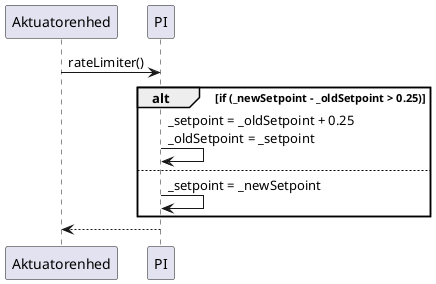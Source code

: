 @startuml rateLimit

participant Aktuatorenhed as a
participant PI as p

a -> p : rateLimiter() 						
alt if (_newSetpoint - _oldSetpoint > 0.25)		
	p -> p : _setpoint = _oldSetpoint + 0.25\n_oldSetpoint = _setpoint
else
	p -> p : _setpoint = _newSetpoint
end
a <-- p 

@enduml